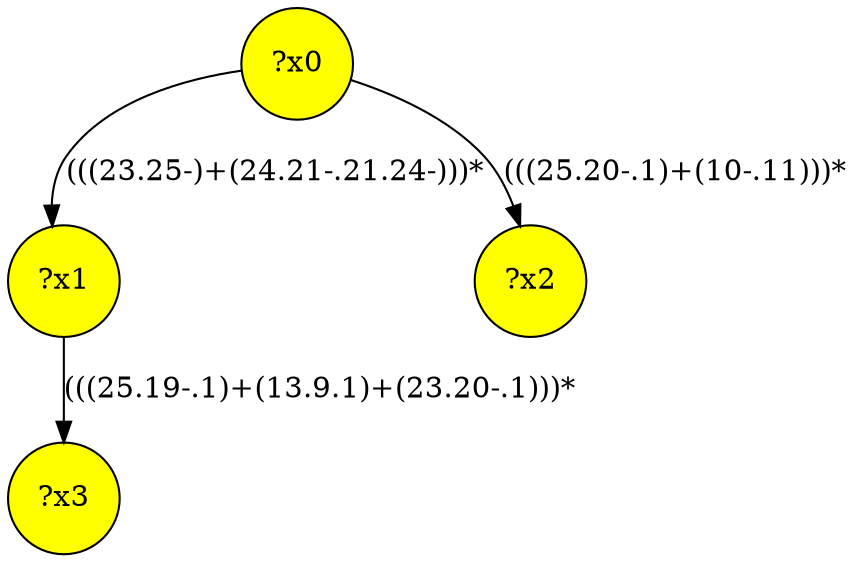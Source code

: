 digraph g {
	x3 [fillcolor="yellow", style="filled," shape=circle, label="?x3"];
	x0 [fillcolor="yellow", style="filled," shape=circle, label="?x0"];
	x1 [fillcolor="yellow", style="filled," shape=circle, label="?x1"];
	x2 [fillcolor="yellow", style="filled," shape=circle, label="?x2"];
	x0 -> x1 [label="(((23.25-)+(24.21-.21.24-)))*"];
	x0 -> x2 [label="(((25.20-.1)+(10-.11)))*"];
	x1 -> x3 [label="(((25.19-.1)+(13.9.1)+(23.20-.1)))*"];
}

